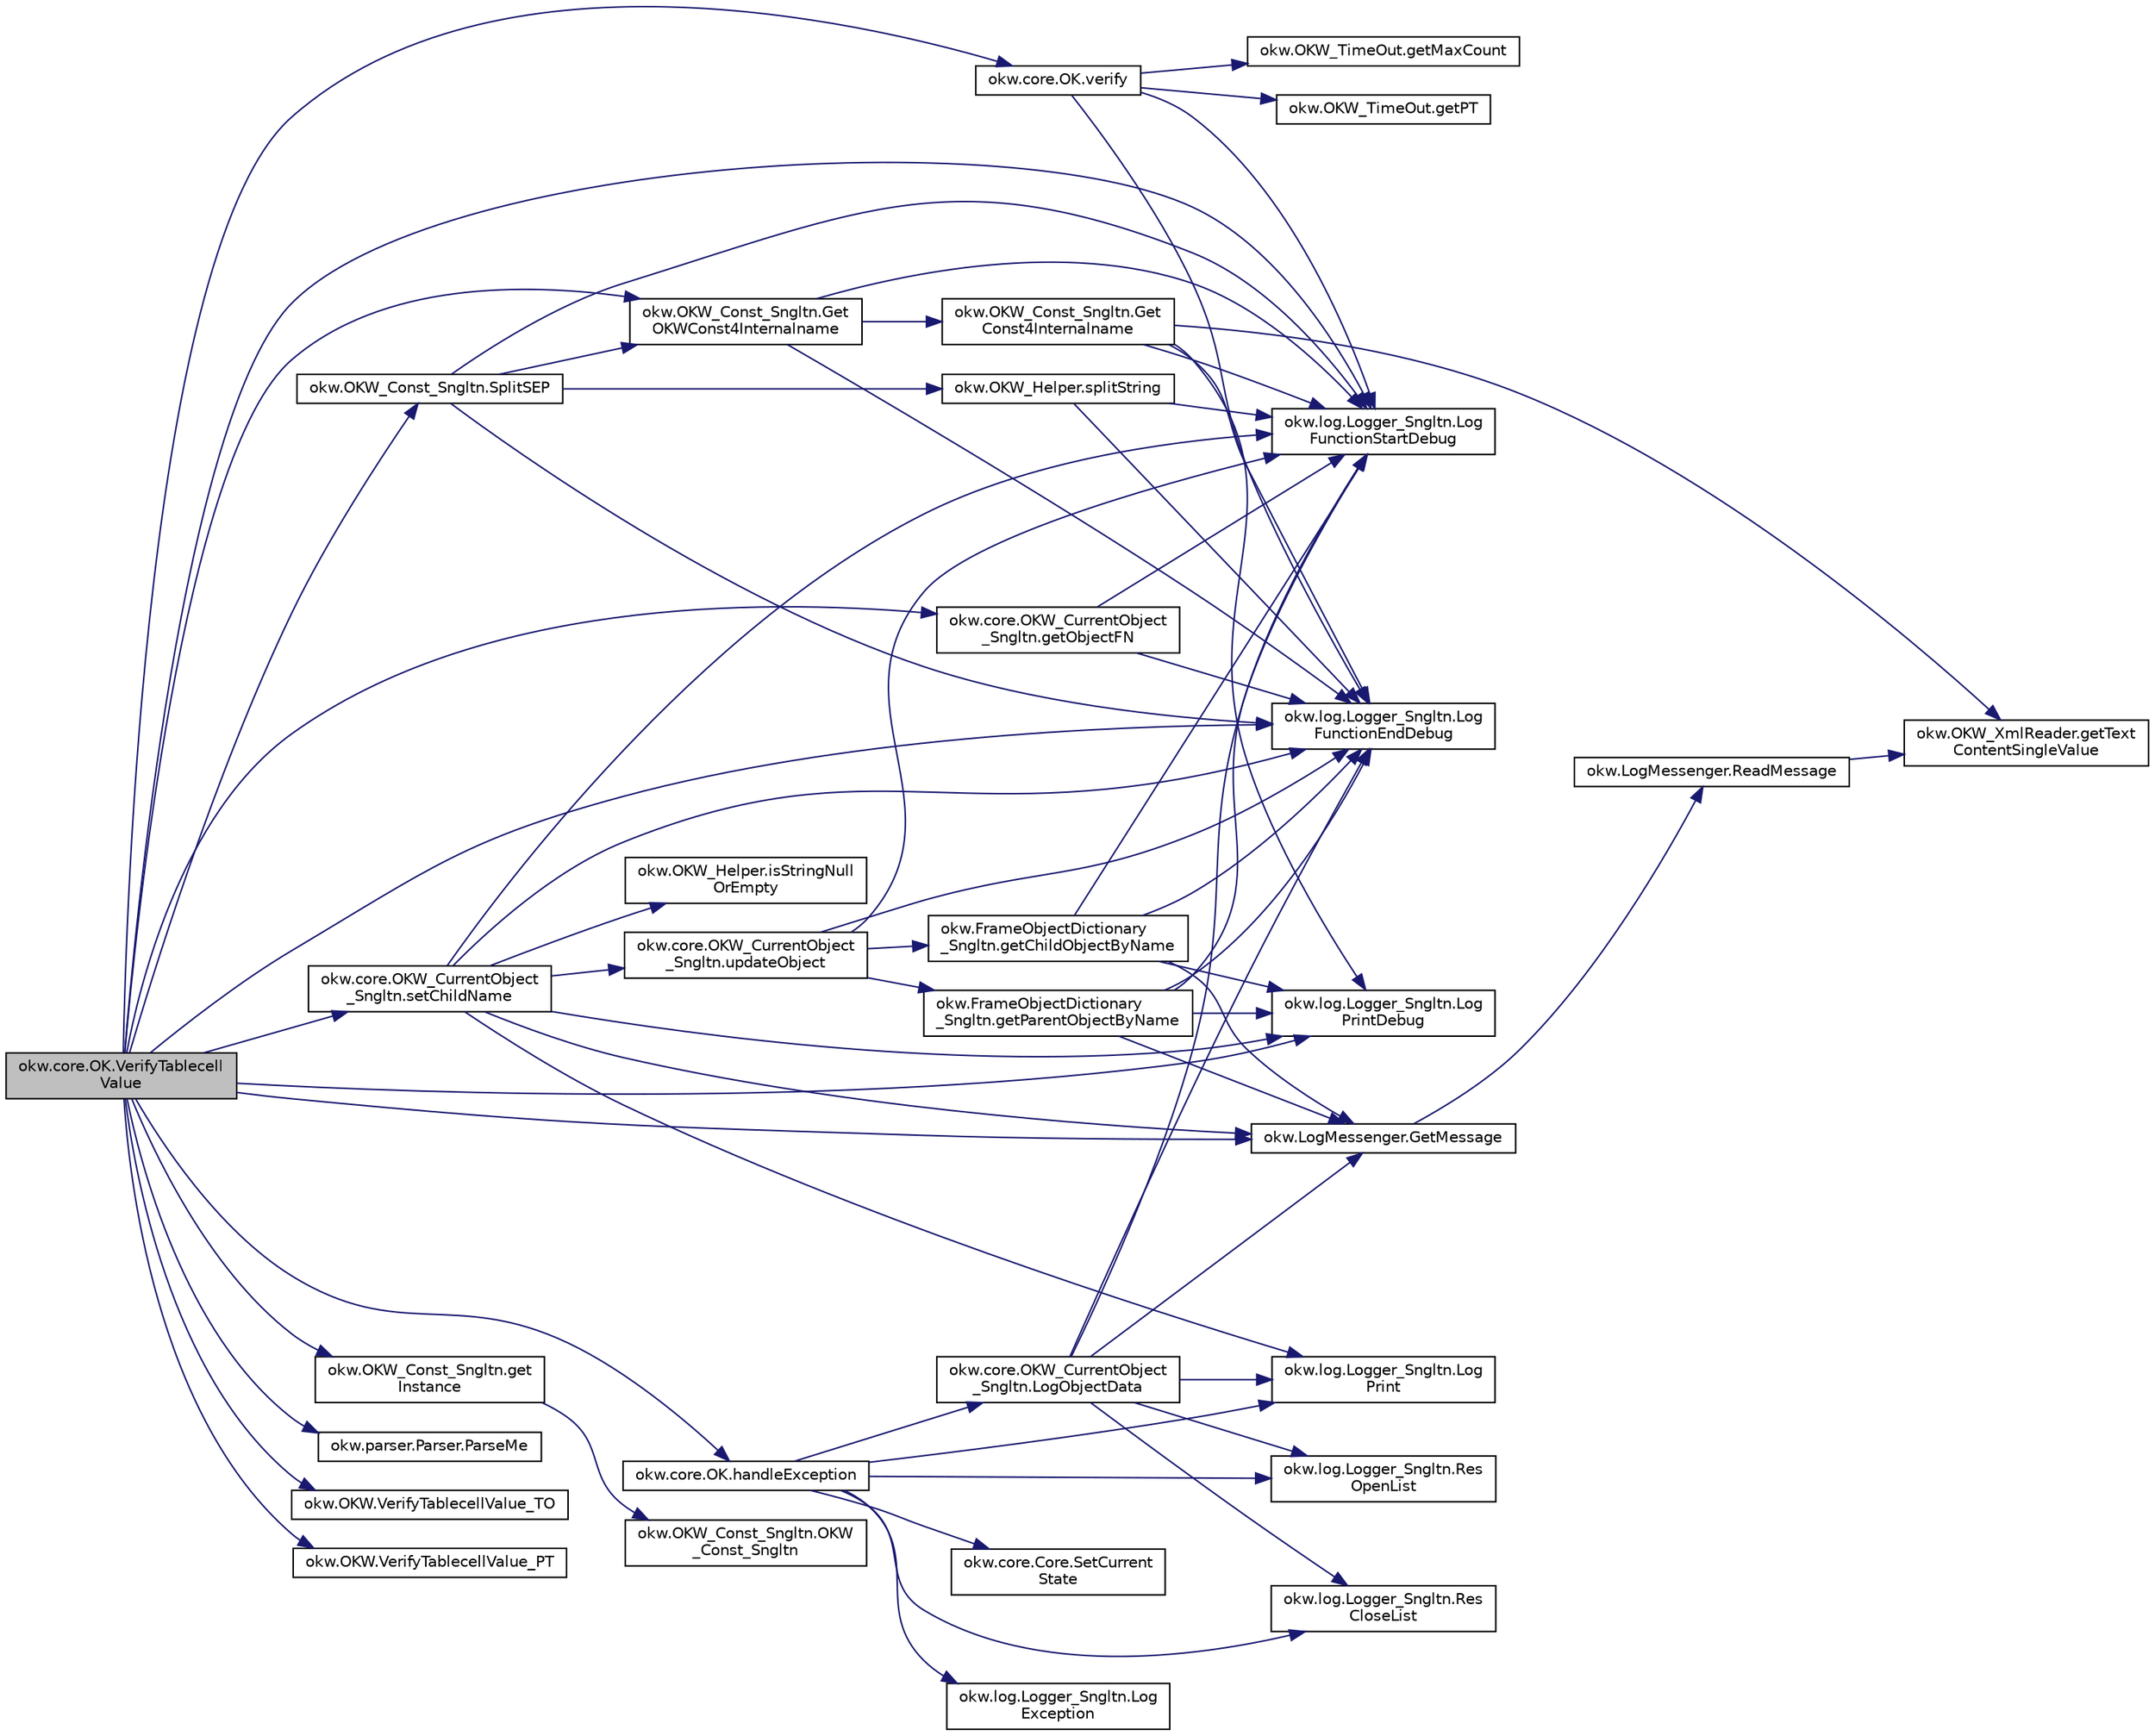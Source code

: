 digraph "okw.core.OK.VerifyTablecellValue"
{
 // INTERACTIVE_SVG=YES
 // LATEX_PDF_SIZE
  edge [fontname="Helvetica",fontsize="10",labelfontname="Helvetica",labelfontsize="10"];
  node [fontname="Helvetica",fontsize="10",shape=record];
  rankdir="LR";
  Node1823 [label="okw.core.OK.VerifyTablecell\lValue",height=0.2,width=0.4,color="black", fillcolor="grey75", style="filled", fontcolor="black",tooltip="Vergleicht den Inhalt der gegebenen Tabellenzelle mit dem erwarteten Wert."];
  Node1823 -> Node1824 [color="midnightblue",fontsize="10",style="solid",fontname="Helvetica"];
  Node1824 [label="okw.log.Logger_Sngltn.Log\lFunctionStartDebug",height=0.2,width=0.4,color="black", fillcolor="white", style="filled",URL="$classokw_1_1log_1_1_logger___sngltn.html#a2d4c3d22d2a52b92873ee2f3853d9c42",tooltip="LogFunctionStartDebug:"];
  Node1823 -> Node1825 [color="midnightblue",fontsize="10",style="solid",fontname="Helvetica"];
  Node1825 [label="okw.OKW_Const_Sngltn.get\lInstance",height=0.2,width=0.4,color="black", fillcolor="white", style="filled",URL="$classokw_1_1_o_k_w___const___sngltn.html#afdb8f095b58cbd870dbb8eb353e3b0bf",tooltip="Holt die einzige Instanz dieser Klasse."];
  Node1825 -> Node1826 [color="midnightblue",fontsize="10",style="solid",fontname="Helvetica"];
  Node1826 [label="okw.OKW_Const_Sngltn.OKW\l_Const_Sngltn",height=0.2,width=0.4,color="black", fillcolor="white", style="filled",URL="$classokw_1_1_o_k_w___const___sngltn.html#a8404c43fc549df30d37c369c7d6e89ae",tooltip="Privater Konstruktor ohne Parameter im Entwurfsmuster Singelton initialisiert die Klasse OKW_Const."];
  Node1823 -> Node1827 [color="midnightblue",fontsize="10",style="solid",fontname="Helvetica"];
  Node1827 [label="okw.OKW_Const_Sngltn.Get\lOKWConst4Internalname",height=0.2,width=0.4,color="black", fillcolor="white", style="filled",URL="$classokw_1_1_o_k_w___const___sngltn.html#a02c05c79f7ea6e862a81a64ce23941fd",tooltip="Methode ermittelt für Internalname und der aktuell eingestellten Sprache den Wert für OKWConst."];
  Node1827 -> Node1824 [color="midnightblue",fontsize="10",style="solid",fontname="Helvetica"];
  Node1827 -> Node1828 [color="midnightblue",fontsize="10",style="solid",fontname="Helvetica"];
  Node1828 [label="okw.OKW_Const_Sngltn.Get\lConst4Internalname",height=0.2,width=0.4,color="black", fillcolor="white", style="filled",URL="$classokw_1_1_o_k_w___const___sngltn.html#a51cde06bf07e855ba4d69ff36b9a27f7",tooltip="Methode ermittelt für Internalname und der aktuell eingestellten Sprache den Wert für Const."];
  Node1828 -> Node1824 [color="midnightblue",fontsize="10",style="solid",fontname="Helvetica"];
  Node1828 -> Node1829 [color="midnightblue",fontsize="10",style="solid",fontname="Helvetica"];
  Node1829 [label="okw.log.Logger_Sngltn.Log\lPrintDebug",height=0.2,width=0.4,color="black", fillcolor="white", style="filled",URL="$classokw_1_1log_1_1_logger___sngltn.html#a313f97c79ba4662d9daaf7f537dd02f4",tooltip="Loggt eine Nachricht."];
  Node1828 -> Node1830 [color="midnightblue",fontsize="10",style="solid",fontname="Helvetica"];
  Node1830 [label="okw.OKW_XmlReader.getText\lContentSingleValue",height=0.2,width=0.4,color="black", fillcolor="white", style="filled",URL="$classokw_1_1_o_k_w___xml_reader.html#ab920b5335a2e1429c14cc5f8e79f39eb",tooltip="Lies den TextContent eines Tag."];
  Node1828 -> Node1831 [color="midnightblue",fontsize="10",style="solid",fontname="Helvetica"];
  Node1831 [label="okw.log.Logger_Sngltn.Log\lFunctionEndDebug",height=0.2,width=0.4,color="black", fillcolor="white", style="filled",URL="$classokw_1_1log_1_1_logger___sngltn.html#a91b192a4e0381f6d02b791693d0fab84",tooltip="LogFunctionEndDebug:"];
  Node1827 -> Node1831 [color="midnightblue",fontsize="10",style="solid",fontname="Helvetica"];
  Node1823 -> Node1829 [color="midnightblue",fontsize="10",style="solid",fontname="Helvetica"];
  Node1823 -> Node1832 [color="midnightblue",fontsize="10",style="solid",fontname="Helvetica"];
  Node1832 [label="okw.LogMessenger.GetMessage",height=0.2,width=0.4,color="black", fillcolor="white", style="filled",URL="$classokw_1_1_log_messenger.html#af225d1f037d47b3b085175c09d78bdd2",tooltip="Holt die Log-Meldung für MethodeNmae/Textkey ohne weitere Parameter."];
  Node1832 -> Node1833 [color="midnightblue",fontsize="10",style="solid",fontname="Helvetica"];
  Node1833 [label="okw.LogMessenger.ReadMessage",height=0.2,width=0.4,color="black", fillcolor="white", style="filled",URL="$classokw_1_1_log_messenger.html#a530cd6ab82ec82a04206a2e976ec06e3",tooltip="Interne Kernfunktion holt die Log-Meldung mit Platzhaltern aus der XML-Datei."];
  Node1833 -> Node1830 [color="midnightblue",fontsize="10",style="solid",fontname="Helvetica"];
  Node1823 -> Node1834 [color="midnightblue",fontsize="10",style="solid",fontname="Helvetica"];
  Node1834 [label="okw.OKW_Const_Sngltn.SplitSEP",height=0.2,width=0.4,color="black", fillcolor="white", style="filled",URL="$classokw_1_1_o_k_w___const___sngltn.html#a3851ae4f27e2ae512749767b86b3fc13",tooltip="Methode trennt einen String und wandelt diesen in einen ListString um."];
  Node1834 -> Node1824 [color="midnightblue",fontsize="10",style="solid",fontname="Helvetica"];
  Node1834 -> Node1835 [color="midnightblue",fontsize="10",style="solid",fontname="Helvetica"];
  Node1835 [label="okw.OKW_Helper.splitString",height=0.2,width=0.4,color="black", fillcolor="white", style="filled",URL="$classokw_1_1_o_k_w___helper.html#a268ba5b6db697acd241f3ebea12c4194",tooltip="Splittet einen String am angegebenen Separator auf."];
  Node1835 -> Node1824 [color="midnightblue",fontsize="10",style="solid",fontname="Helvetica"];
  Node1835 -> Node1831 [color="midnightblue",fontsize="10",style="solid",fontname="Helvetica"];
  Node1834 -> Node1827 [color="midnightblue",fontsize="10",style="solid",fontname="Helvetica"];
  Node1834 -> Node1831 [color="midnightblue",fontsize="10",style="solid",fontname="Helvetica"];
  Node1823 -> Node1836 [color="midnightblue",fontsize="10",style="solid",fontname="Helvetica"];
  Node1836 [label="okw.parser.Parser.ParseMe",height=0.2,width=0.4,color="black", fillcolor="white", style="filled",URL="$classokw_1_1parser_1_1_parser.html#a46afb901847316c744413ce473ecada3",tooltip="Parst einen _List&lt string&gt, ersetzt die Parser-Schlüsslewörter durch Werte."];
  Node1823 -> Node1837 [color="midnightblue",fontsize="10",style="solid",fontname="Helvetica"];
  Node1837 [label="okw.core.OKW_CurrentObject\l_Sngltn.setChildName",height=0.2,width=0.4,color="black", fillcolor="white", style="filled",URL="$classokw_1_1core_1_1_o_k_w___current_object___sngltn.html#a461fa1ff29f4bc4a9798707ea7b71849",tooltip="Setzt das Kindobjekt."];
  Node1837 -> Node1824 [color="midnightblue",fontsize="10",style="solid",fontname="Helvetica"];
  Node1837 -> Node1829 [color="midnightblue",fontsize="10",style="solid",fontname="Helvetica"];
  Node1837 -> Node1832 [color="midnightblue",fontsize="10",style="solid",fontname="Helvetica"];
  Node1837 -> Node1838 [color="midnightblue",fontsize="10",style="solid",fontname="Helvetica"];
  Node1838 [label="okw.OKW_Helper.isStringNull\lOrEmpty",height=0.2,width=0.4,color="black", fillcolor="white", style="filled",URL="$classokw_1_1_o_k_w___helper.html#a3a7ba0f42b29adf70574830688e72e4a",tooltip="Prüft ob der gegeben String fpsStrin null oder leer (\"\") ist."];
  Node1837 -> Node1839 [color="midnightblue",fontsize="10",style="solid",fontname="Helvetica"];
  Node1839 [label="okw.log.Logger_Sngltn.Log\lPrint",height=0.2,width=0.4,color="black", fillcolor="white", style="filled",URL="$classokw_1_1log_1_1_logger___sngltn.html#a8ebceaddd6cc6963ddb8e08c72ea808c",tooltip="LogPrint Function: Prints the values of expressions to the results file."];
  Node1837 -> Node1840 [color="midnightblue",fontsize="10",style="solid",fontname="Helvetica"];
  Node1840 [label="okw.core.OKW_CurrentObject\l_Sngltn.updateObject",height=0.2,width=0.4,color="black", fillcolor="white", style="filled",URL="$classokw_1_1core_1_1_o_k_w___current_object___sngltn.html#a51204f2563ba8defb737da6653705819",tooltip="Methode aktualisert zwei Werte:"];
  Node1840 -> Node1824 [color="midnightblue",fontsize="10",style="solid",fontname="Helvetica"];
  Node1840 -> Node1841 [color="midnightblue",fontsize="10",style="solid",fontname="Helvetica"];
  Node1841 [label="okw.FrameObjectDictionary\l_Sngltn.getParentObjectByName",height=0.2,width=0.4,color="black", fillcolor="white", style="filled",URL="$classokw_1_1_frame_object_dictionary___sngltn.html#aeec07d71cbebe71ec3ec4d27e86d6c5c",tooltip="Die Methode liefert das Frame-Object des gegebenen FN eines Fensterobjektes zurück."];
  Node1841 -> Node1824 [color="midnightblue",fontsize="10",style="solid",fontname="Helvetica"];
  Node1841 -> Node1829 [color="midnightblue",fontsize="10",style="solid",fontname="Helvetica"];
  Node1841 -> Node1832 [color="midnightblue",fontsize="10",style="solid",fontname="Helvetica"];
  Node1841 -> Node1831 [color="midnightblue",fontsize="10",style="solid",fontname="Helvetica"];
  Node1840 -> Node1842 [color="midnightblue",fontsize="10",style="solid",fontname="Helvetica"];
  Node1842 [label="okw.FrameObjectDictionary\l_Sngltn.getChildObjectByName",height=0.2,width=0.4,color="black", fillcolor="white", style="filled",URL="$classokw_1_1_frame_object_dictionary___sngltn.html#a0a71734828093357dfc88b5fa242e361",tooltip="Die Methode liefert das Objekt des gegebenen Kindobjekttests zurück."];
  Node1842 -> Node1824 [color="midnightblue",fontsize="10",style="solid",fontname="Helvetica"];
  Node1842 -> Node1829 [color="midnightblue",fontsize="10",style="solid",fontname="Helvetica"];
  Node1842 -> Node1832 [color="midnightblue",fontsize="10",style="solid",fontname="Helvetica"];
  Node1842 -> Node1831 [color="midnightblue",fontsize="10",style="solid",fontname="Helvetica"];
  Node1840 -> Node1831 [color="midnightblue",fontsize="10",style="solid",fontname="Helvetica"];
  Node1837 -> Node1831 [color="midnightblue",fontsize="10",style="solid",fontname="Helvetica"];
  Node1823 -> Node1843 [color="midnightblue",fontsize="10",style="solid",fontname="Helvetica"];
  Node1843 [label="okw.core.OKW_CurrentObject\l_Sngltn.getObjectFN",height=0.2,width=0.4,color="black", fillcolor="white", style="filled",URL="$classokw_1_1core_1_1_o_k_w___current_object___sngltn.html#a8a957bc040b9487a21adb41a52c56fd4",tooltip="Ermittelt den ObjektNamen des aktuellen Objektes."];
  Node1843 -> Node1824 [color="midnightblue",fontsize="10",style="solid",fontname="Helvetica"];
  Node1843 -> Node1831 [color="midnightblue",fontsize="10",style="solid",fontname="Helvetica"];
  Node1823 -> Node1844 [color="midnightblue",fontsize="10",style="solid",fontname="Helvetica"];
  Node1844 [label="okw.OKW.VerifyTablecellValue_TO",height=0.2,width=0.4,color="black", fillcolor="white", style="filled",URL="$interfaceokw_1_1_o_k_w.html#ad12aaec7d120f7d26fedb76064243380",tooltip="TimeOut in Sekunden [s] für das Schlüsselwort VerifyTablecellValue."];
  Node1823 -> Node1845 [color="midnightblue",fontsize="10",style="solid",fontname="Helvetica"];
  Node1845 [label="okw.OKW.VerifyTablecellValue_PT",height=0.2,width=0.4,color="black", fillcolor="white", style="filled",URL="$interfaceokw_1_1_o_k_w.html#acefee0b26413ff55e79c06d39f968943",tooltip="Polling Time in [ms] für das Schlüsselwort VerifyTablecellValue."];
  Node1823 -> Node1846 [color="midnightblue",fontsize="10",style="solid",fontname="Helvetica"];
  Node1846 [label="okw.core.OK.verify",height=0.2,width=0.4,color="black", fillcolor="white", style="filled",URL="$classokw_1_1core_1_1_o_k.html#a72bd122dc6ef47485e602d72aeef099d",tooltip=" "];
  Node1846 -> Node1824 [color="midnightblue",fontsize="10",style="solid",fontname="Helvetica"];
  Node1846 -> Node1847 [color="midnightblue",fontsize="10",style="solid",fontname="Helvetica"];
  Node1847 [label="okw.OKW_TimeOut.getMaxCount",height=0.2,width=0.4,color="black", fillcolor="white", style="filled",URL="$classokw_1_1_o_k_w___time_out.html#adf7b9cc33db065c1f284bb5db2227b51",tooltip="Anzahl der berechnetten Zyklen."];
  Node1846 -> Node1848 [color="midnightblue",fontsize="10",style="solid",fontname="Helvetica"];
  Node1848 [label="okw.OKW_TimeOut.getPT",height=0.2,width=0.4,color="black", fillcolor="white", style="filled",URL="$classokw_1_1_o_k_w___time_out.html#ab7142e5e6adc82f308a70177c71ced2c",tooltip="Wartezeit zwischen zwei Pollings in [ms]."];
  Node1846 -> Node1831 [color="midnightblue",fontsize="10",style="solid",fontname="Helvetica"];
  Node1823 -> Node1849 [color="midnightblue",fontsize="10",style="solid",fontname="Helvetica"];
  Node1849 [label="okw.core.OK.handleException",height=0.2,width=0.4,color="black", fillcolor="white", style="filled",URL="$classokw_1_1core_1_1_o_k.html#a5a6db6a457bcb71c893f5d4eb615b2b7",tooltip="Zentrale Exception-Behandlung."];
  Node1849 -> Node1839 [color="midnightblue",fontsize="10",style="solid",fontname="Helvetica"];
  Node1849 -> Node1850 [color="midnightblue",fontsize="10",style="solid",fontname="Helvetica"];
  Node1850 [label="okw.log.Logger_Sngltn.Log\lException",height=0.2,width=0.4,color="black", fillcolor="white", style="filled",URL="$classokw_1_1log_1_1_logger___sngltn.html#aa29d396a2b9df1ac57079d777c548181",tooltip="LogException Function: Logs a Script Exception to the results file."];
  Node1849 -> Node1851 [color="midnightblue",fontsize="10",style="solid",fontname="Helvetica"];
  Node1851 [label="okw.log.Logger_Sngltn.Res\lOpenList",height=0.2,width=0.4,color="black", fillcolor="white", style="filled",URL="$classokw_1_1log_1_1_logger___sngltn.html#ab4fc711bb4c754f251372ff3b14ab9c9",tooltip="Creates a new hierarchical level in the results file."];
  Node1849 -> Node1852 [color="midnightblue",fontsize="10",style="solid",fontname="Helvetica"];
  Node1852 [label="okw.log.Logger_Sngltn.Res\lCloseList",height=0.2,width=0.4,color="black", fillcolor="white", style="filled",URL="$classokw_1_1log_1_1_logger___sngltn.html#a9b54104f7e0b4c0a473877b19dfaed56",tooltip="Closes a hierarchical level in the results file that was opened with ResOpenList."];
  Node1849 -> Node1853 [color="midnightblue",fontsize="10",style="solid",fontname="Helvetica"];
  Node1853 [label="okw.core.OKW_CurrentObject\l_Sngltn.LogObjectData",height=0.2,width=0.4,color="black", fillcolor="white", style="filled",URL="$classokw_1_1core_1_1_o_k_w___current_object___sngltn.html#a01b48f2c86a2f91909143ee9063dfd86",tooltip="Methode gibt alle wichtigen Informationen zum aktuellen Objekt aus."];
  Node1853 -> Node1824 [color="midnightblue",fontsize="10",style="solid",fontname="Helvetica"];
  Node1853 -> Node1851 [color="midnightblue",fontsize="10",style="solid",fontname="Helvetica"];
  Node1853 -> Node1839 [color="midnightblue",fontsize="10",style="solid",fontname="Helvetica"];
  Node1853 -> Node1832 [color="midnightblue",fontsize="10",style="solid",fontname="Helvetica"];
  Node1853 -> Node1852 [color="midnightblue",fontsize="10",style="solid",fontname="Helvetica"];
  Node1853 -> Node1831 [color="midnightblue",fontsize="10",style="solid",fontname="Helvetica"];
  Node1849 -> Node1854 [color="midnightblue",fontsize="10",style="solid",fontname="Helvetica"];
  Node1854 [label="okw.core.Core.SetCurrent\lState",height=0.2,width=0.4,color="black", fillcolor="white", style="filled",URL="$classokw_1_1core_1_1_core.html#aafe6e3d88e810dabf350b37058d4af97",tooltip="Setter zum Setzen des aktuellen Zustandes."];
  Node1823 -> Node1831 [color="midnightblue",fontsize="10",style="solid",fontname="Helvetica"];
}

